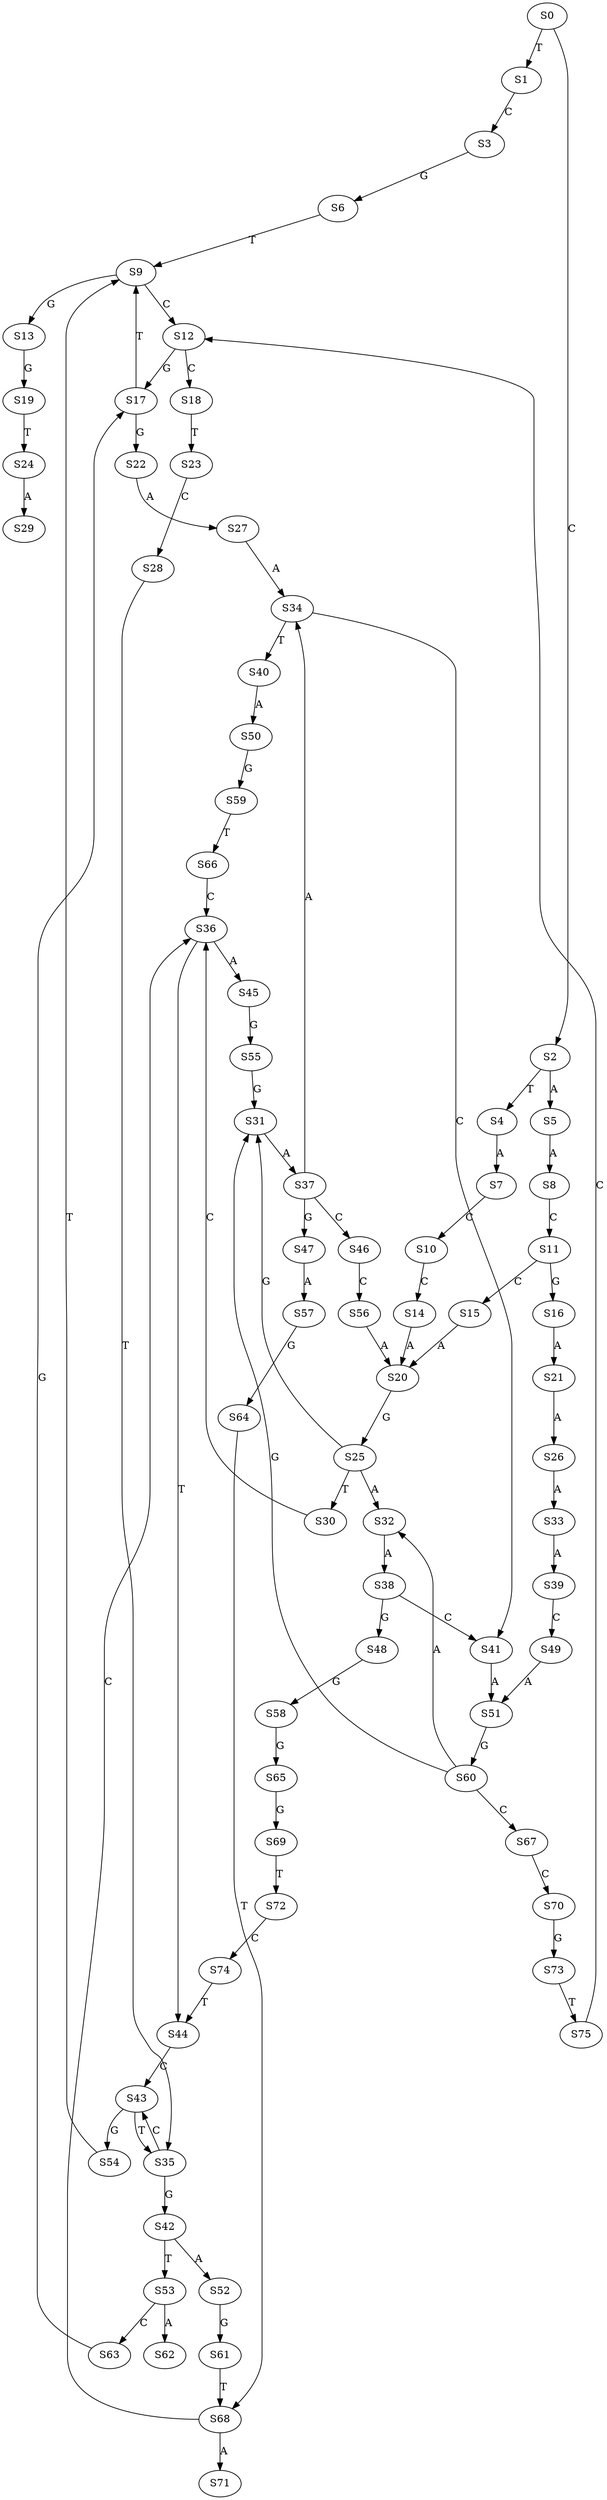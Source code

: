 strict digraph  {
	S0 -> S1 [ label = T ];
	S0 -> S2 [ label = C ];
	S1 -> S3 [ label = C ];
	S2 -> S4 [ label = T ];
	S2 -> S5 [ label = A ];
	S3 -> S6 [ label = G ];
	S4 -> S7 [ label = A ];
	S5 -> S8 [ label = A ];
	S6 -> S9 [ label = T ];
	S7 -> S10 [ label = C ];
	S8 -> S11 [ label = C ];
	S9 -> S12 [ label = C ];
	S9 -> S13 [ label = G ];
	S10 -> S14 [ label = C ];
	S11 -> S15 [ label = C ];
	S11 -> S16 [ label = G ];
	S12 -> S17 [ label = G ];
	S12 -> S18 [ label = C ];
	S13 -> S19 [ label = G ];
	S14 -> S20 [ label = A ];
	S15 -> S20 [ label = A ];
	S16 -> S21 [ label = A ];
	S17 -> S22 [ label = G ];
	S17 -> S9 [ label = T ];
	S18 -> S23 [ label = T ];
	S19 -> S24 [ label = T ];
	S20 -> S25 [ label = G ];
	S21 -> S26 [ label = A ];
	S22 -> S27 [ label = A ];
	S23 -> S28 [ label = C ];
	S24 -> S29 [ label = A ];
	S25 -> S30 [ label = T ];
	S25 -> S31 [ label = G ];
	S25 -> S32 [ label = A ];
	S26 -> S33 [ label = A ];
	S27 -> S34 [ label = A ];
	S28 -> S35 [ label = T ];
	S30 -> S36 [ label = C ];
	S31 -> S37 [ label = A ];
	S32 -> S38 [ label = A ];
	S33 -> S39 [ label = A ];
	S34 -> S40 [ label = T ];
	S34 -> S41 [ label = C ];
	S35 -> S42 [ label = G ];
	S35 -> S43 [ label = C ];
	S36 -> S44 [ label = T ];
	S36 -> S45 [ label = A ];
	S37 -> S34 [ label = A ];
	S37 -> S46 [ label = C ];
	S37 -> S47 [ label = G ];
	S38 -> S41 [ label = C ];
	S38 -> S48 [ label = G ];
	S39 -> S49 [ label = C ];
	S40 -> S50 [ label = A ];
	S41 -> S51 [ label = A ];
	S42 -> S52 [ label = A ];
	S42 -> S53 [ label = T ];
	S43 -> S35 [ label = T ];
	S43 -> S54 [ label = G ];
	S44 -> S43 [ label = C ];
	S45 -> S55 [ label = G ];
	S46 -> S56 [ label = C ];
	S47 -> S57 [ label = A ];
	S48 -> S58 [ label = G ];
	S49 -> S51 [ label = A ];
	S50 -> S59 [ label = G ];
	S51 -> S60 [ label = G ];
	S52 -> S61 [ label = G ];
	S53 -> S62 [ label = A ];
	S53 -> S63 [ label = C ];
	S54 -> S9 [ label = T ];
	S55 -> S31 [ label = G ];
	S56 -> S20 [ label = A ];
	S57 -> S64 [ label = G ];
	S58 -> S65 [ label = G ];
	S59 -> S66 [ label = T ];
	S60 -> S31 [ label = G ];
	S60 -> S67 [ label = C ];
	S60 -> S32 [ label = A ];
	S61 -> S68 [ label = T ];
	S63 -> S17 [ label = G ];
	S64 -> S68 [ label = T ];
	S65 -> S69 [ label = G ];
	S66 -> S36 [ label = C ];
	S67 -> S70 [ label = C ];
	S68 -> S71 [ label = A ];
	S68 -> S36 [ label = C ];
	S69 -> S72 [ label = T ];
	S70 -> S73 [ label = G ];
	S72 -> S74 [ label = C ];
	S73 -> S75 [ label = T ];
	S74 -> S44 [ label = T ];
	S75 -> S12 [ label = C ];
}
